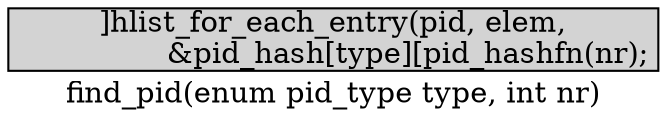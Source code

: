 digraph find_pid{
        label="find_pid(enum pid_type type, int nr)";
        size="10,18";
        ratio=filled;
        
		node[style=filled, shape = box, margin="0.05,0.005",height="0.1",width="0.1"];
		
		hlist_for_each_entry[label="]hlist_for_each_entry(pid, elem,
		&pid_hash[type][pid_hashfn(nr);"];
}
